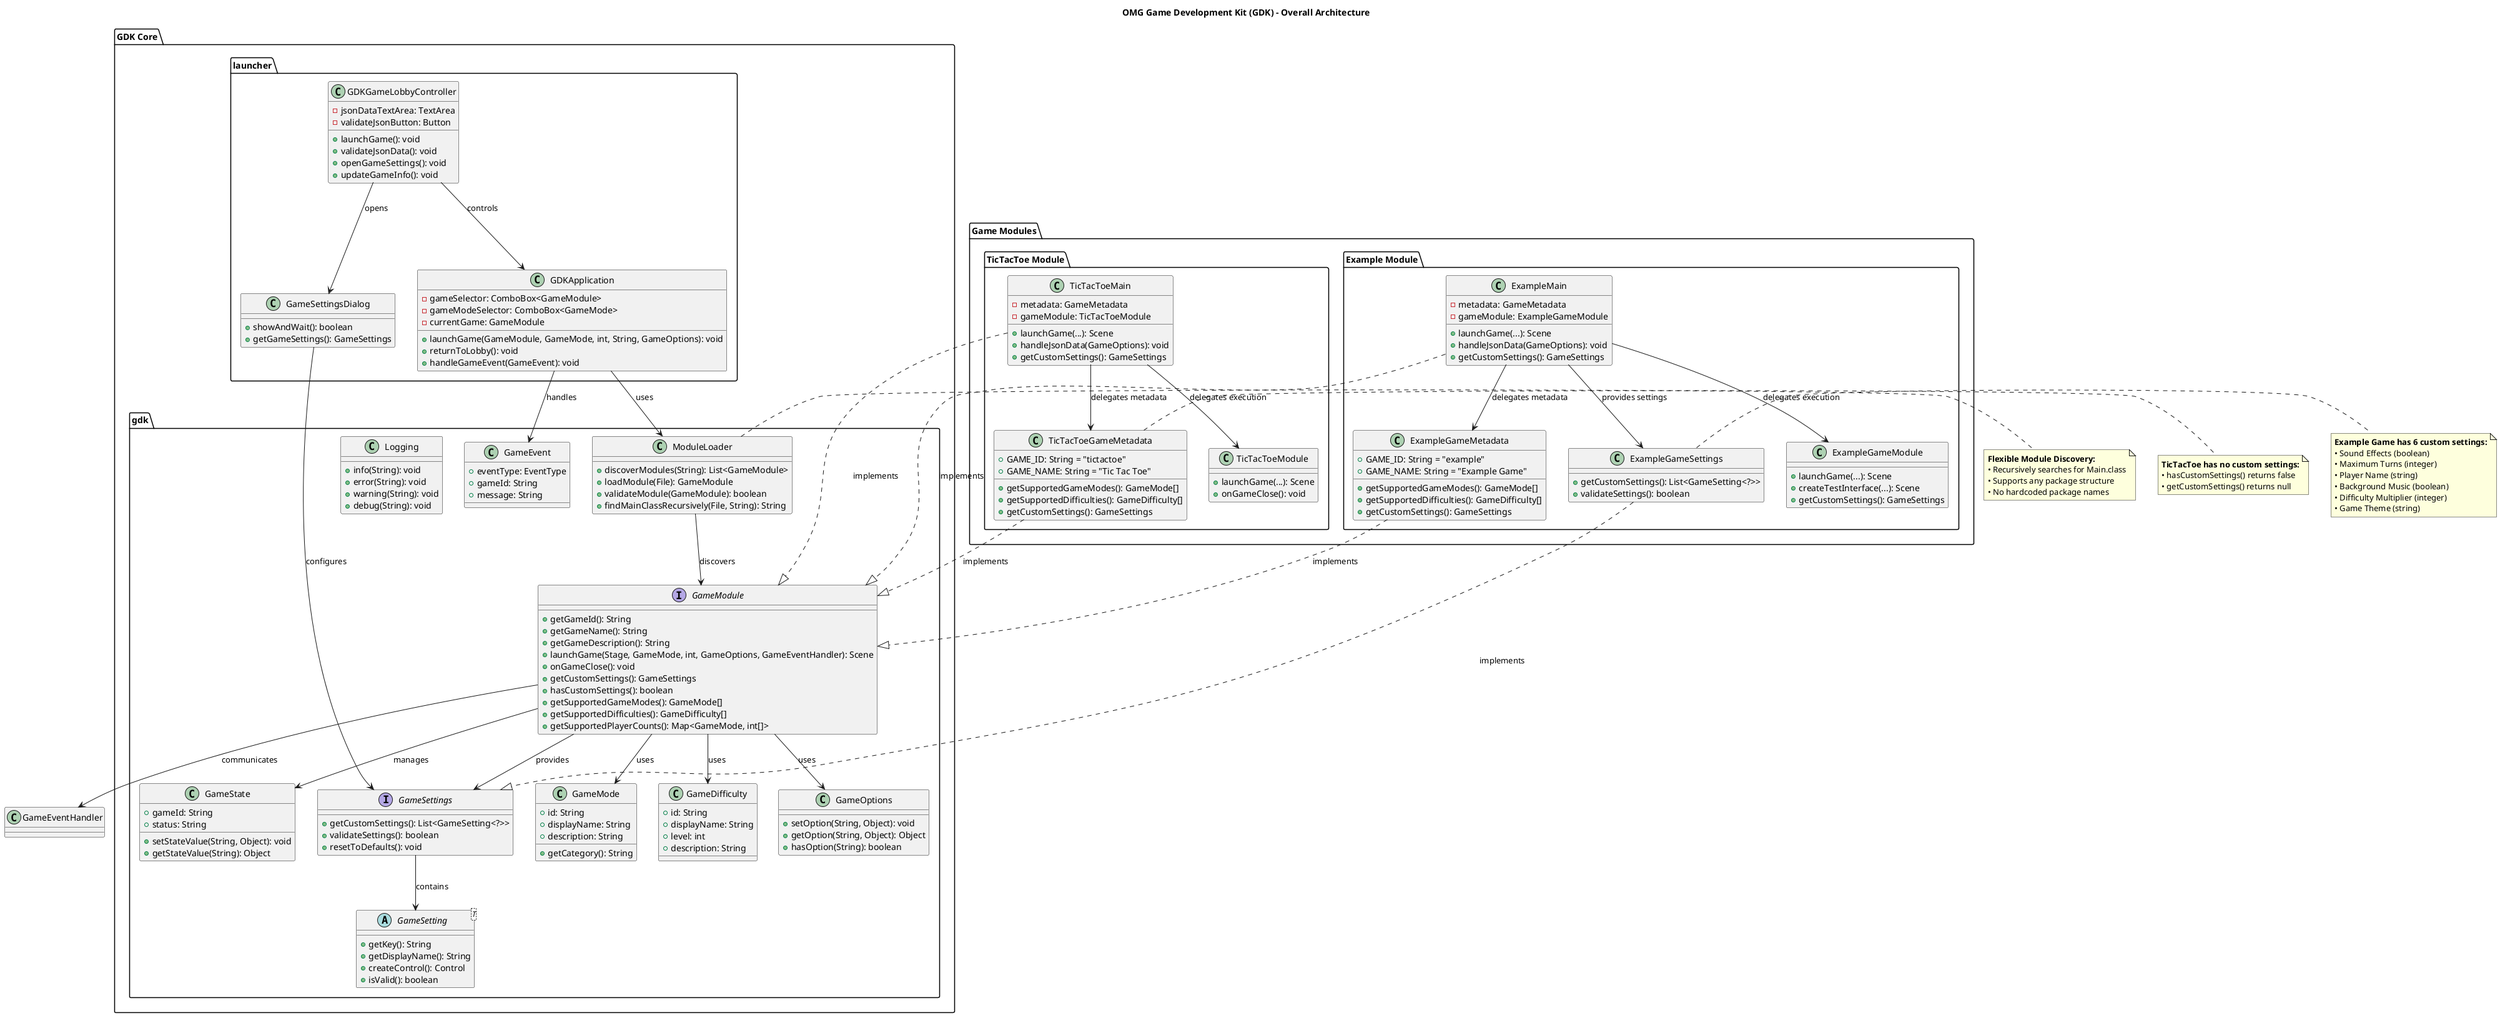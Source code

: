 @startuml
title OMG Game Development Kit (GDK) - Overall Architecture

package "GDK Core" {
    package "gdk" {
        interface GameModule {
            +getGameId(): String
            +getGameName(): String
            +getGameDescription(): String
            +launchGame(Stage, GameMode, int, GameOptions, GameEventHandler): Scene
            +onGameClose(): void
            +getCustomSettings(): GameSettings
            +hasCustomSettings(): boolean
            +getSupportedGameModes(): GameMode[]
            +getSupportedDifficulties(): GameDifficulty[]
            +getSupportedPlayerCounts(): Map<GameMode, int[]>
        }
        
        interface GameSettings {
            +getCustomSettings(): List<GameSetting<?>>
            +validateSettings(): boolean
            +resetToDefaults(): void
        }
        
        abstract class GameSetting<T> {
            +getKey(): String
            +getDisplayName(): String
            +createControl(): Control
            +isValid(): boolean
        }
        
        class GameMode {
            +id: String
            +displayName: String
            +description: String
            +getCategory(): String
        }
        
        class GameDifficulty {
            +id: String
            +displayName: String
            +level: int
            +description: String
        }
        
        class GameOptions {
            +setOption(String, Object): void
            +getOption(String, Object): Object
            +hasOption(String): boolean
        }
        
        class GameState {
            +gameId: String
            +status: String
            +setStateValue(String, Object): void
            +getStateValue(String): Object
        }
        
        class GameEvent {
            +eventType: EventType
            +gameId: String
            +message: String
        }
        
        class ModuleLoader {
            +discoverModules(String): List<GameModule>
            +loadModule(File): GameModule
            +validateModule(GameModule): boolean
            +findMainClassRecursively(File, String): String
        }
        
        class Logging {
            +info(String): void
            +error(String): void
            +warning(String): void
            +debug(String): void
        }
    }
    
    package "launcher" {
        class GDKApplication {
            -gameSelector: ComboBox<GameModule>
            -gameModeSelector: ComboBox<GameMode>
            -currentGame: GameModule
            +launchGame(GameModule, GameMode, int, String, GameOptions): void
            +returnToLobby(): void
            +handleGameEvent(GameEvent): void
        }
        
        class GDKGameLobbyController {
            -jsonDataTextArea: TextArea
            -validateJsonButton: Button
            +launchGame(): void
            +validateJsonData(): void
            +openGameSettings(): void
            +updateGameInfo(): void
        }
        
        class GameSettingsDialog {
            +showAndWait(): boolean
            +getGameSettings(): GameSettings
        }
    }
}

package "Game Modules" {
    package "Example Module" {
        class ExampleMain {
            -metadata: GameMetadata
            -gameModule: ExampleGameModule
            +launchGame(...): Scene
            +handleJsonData(GameOptions): void
            +getCustomSettings(): GameSettings
        }
        
        class ExampleGameMetadata {
            +GAME_ID: String = "example"
            +GAME_NAME: String = "Example Game"
            +getSupportedGameModes(): GameMode[]
            +getSupportedDifficulties(): GameDifficulty[]
            +getCustomSettings(): GameSettings
        }
        
        class ExampleGameModule {
            +launchGame(...): Scene
            +createTestInterface(...): Scene
            +getCustomSettings(): GameSettings
        }
        
        class ExampleGameSettings {
            +getCustomSettings(): List<GameSetting<?>>
            +validateSettings(): boolean
        }
    }
    
    package "TicTacToe Module" {
        class TicTacToeMain {
            -metadata: GameMetadata
            -gameModule: TicTacToeModule
            +launchGame(...): Scene
            +handleJsonData(GameOptions): void
            +getCustomSettings(): GameSettings
        }
        
        class TicTacToeGameMetadata {
            +GAME_ID: String = "tictactoe"
            +GAME_NAME: String = "Tic Tac Toe"
            +getSupportedGameModes(): GameMode[]
            +getSupportedDifficulties(): GameDifficulty[]
            +getCustomSettings(): GameSettings
        }
        
        class TicTacToeModule {
            +launchGame(...): Scene
            +onGameClose(): void
        }
    }
}

' Core relationships - grouped by functionality
ModuleLoader --> GameModule : discovers
GameModule --> GameSettings : provides
GameSettings --> GameSetting : contains

' Game module delegation pattern
ExampleMain --> ExampleGameMetadata : delegates metadata
ExampleMain --> ExampleGameModule : delegates execution
ExampleMain --> ExampleGameSettings : provides settings
TicTacToeMain --> TicTacToeGameMetadata : delegates metadata
TicTacToeMain --> TicTacToeModule : delegates execution

' Interface implementations
ExampleMain ..|> GameModule : implements
TicTacToeMain ..|> GameModule : implements
ExampleGameMetadata ..|> GameModule : implements
TicTacToeGameMetadata ..|> GameModule : implements
ExampleGameSettings ..|> GameSettings : implements

' Launcher relationships
GDKApplication --> ModuleLoader : uses
GDKApplication --> GameEvent : handles
GDKGameLobbyController --> GDKApplication : controls
GDKGameLobbyController --> GameSettingsDialog : opens
GameSettingsDialog --> GameSettings : configures

' Game module usage
GameModule --> GameMode : uses
GameModule --> GameDifficulty : uses
GameModule --> GameOptions : uses
GameModule --> GameState : manages
GameModule --> GameEventHandler : communicates

note right of TicTacToeGameMetadata
  **TicTacToe has no custom settings:**
  • hasCustomSettings() returns false
  • getCustomSettings() returns null
end note

note right of ExampleGameSettings
  **Example Game has 6 custom settings:**
  • Sound Effects (boolean)
  • Maximum Turns (integer)
  • Player Name (string)
  • Background Music (boolean)
  • Difficulty Multiplier (integer)
  • Game Theme (string)
end note

note right of ModuleLoader
  **Flexible Module Discovery:**
  • Recursively searches for Main.class
  • Supports any package structure
  • No hardcoded package names
end note

@enduml 